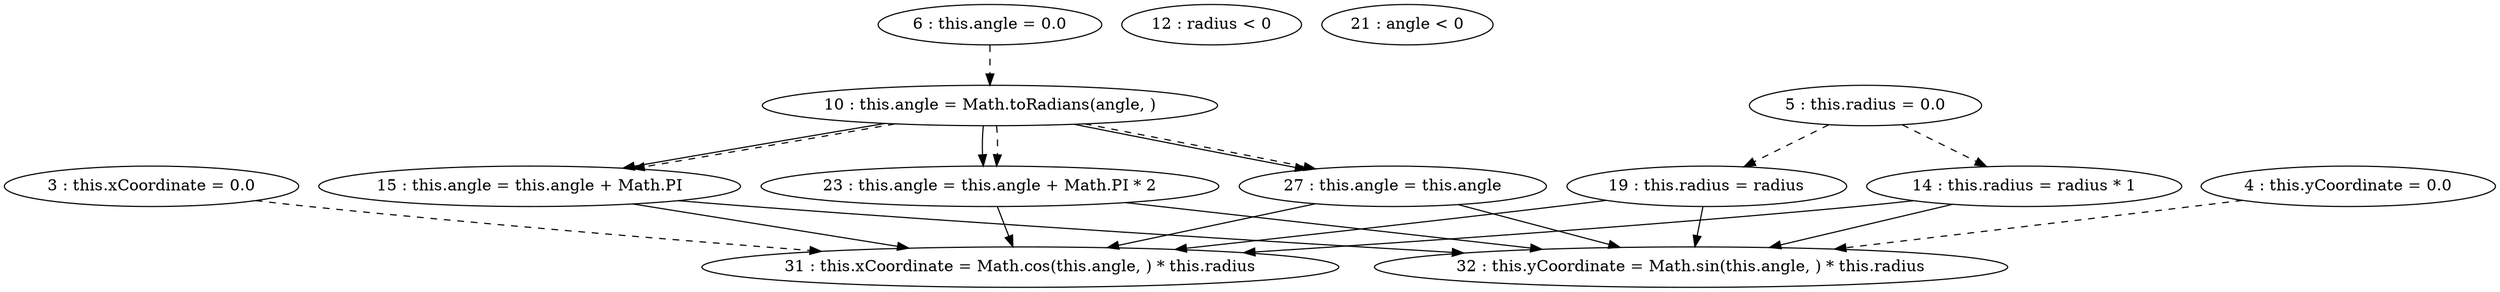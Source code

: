 digraph G {
"3 : this.xCoordinate = 0.0"
"3 : this.xCoordinate = 0.0" -> "31 : this.xCoordinate = Math.cos(this.angle, ) * this.radius" [style=dashed]
"4 : this.yCoordinate = 0.0"
"4 : this.yCoordinate = 0.0" -> "32 : this.yCoordinate = Math.sin(this.angle, ) * this.radius" [style=dashed]
"5 : this.radius = 0.0"
"5 : this.radius = 0.0" -> "14 : this.radius = radius * 1" [style=dashed]
"5 : this.radius = 0.0" -> "19 : this.radius = radius" [style=dashed]
"6 : this.angle = 0.0"
"6 : this.angle = 0.0" -> "10 : this.angle = Math.toRadians(angle, )" [style=dashed]
"10 : this.angle = Math.toRadians(angle, )"
"10 : this.angle = Math.toRadians(angle, )" -> "23 : this.angle = this.angle + Math.PI * 2"
"10 : this.angle = Math.toRadians(angle, )" -> "27 : this.angle = this.angle"
"10 : this.angle = Math.toRadians(angle, )" -> "15 : this.angle = this.angle + Math.PI"
"10 : this.angle = Math.toRadians(angle, )" -> "23 : this.angle = this.angle + Math.PI * 2" [style=dashed]
"10 : this.angle = Math.toRadians(angle, )" -> "27 : this.angle = this.angle" [style=dashed]
"10 : this.angle = Math.toRadians(angle, )" -> "15 : this.angle = this.angle + Math.PI" [style=dashed]
"12 : radius < 0"
"14 : this.radius = radius * 1"
"14 : this.radius = radius * 1" -> "31 : this.xCoordinate = Math.cos(this.angle, ) * this.radius"
"14 : this.radius = radius * 1" -> "32 : this.yCoordinate = Math.sin(this.angle, ) * this.radius"
"15 : this.angle = this.angle + Math.PI"
"15 : this.angle = this.angle + Math.PI" -> "31 : this.xCoordinate = Math.cos(this.angle, ) * this.radius"
"15 : this.angle = this.angle + Math.PI" -> "32 : this.yCoordinate = Math.sin(this.angle, ) * this.radius"
"19 : this.radius = radius"
"19 : this.radius = radius" -> "31 : this.xCoordinate = Math.cos(this.angle, ) * this.radius"
"19 : this.radius = radius" -> "32 : this.yCoordinate = Math.sin(this.angle, ) * this.radius"
"21 : angle < 0"
"23 : this.angle = this.angle + Math.PI * 2"
"23 : this.angle = this.angle + Math.PI * 2" -> "31 : this.xCoordinate = Math.cos(this.angle, ) * this.radius"
"23 : this.angle = this.angle + Math.PI * 2" -> "32 : this.yCoordinate = Math.sin(this.angle, ) * this.radius"
"27 : this.angle = this.angle"
"27 : this.angle = this.angle" -> "31 : this.xCoordinate = Math.cos(this.angle, ) * this.radius"
"27 : this.angle = this.angle" -> "32 : this.yCoordinate = Math.sin(this.angle, ) * this.radius"
"31 : this.xCoordinate = Math.cos(this.angle, ) * this.radius"
"32 : this.yCoordinate = Math.sin(this.angle, ) * this.radius"
}